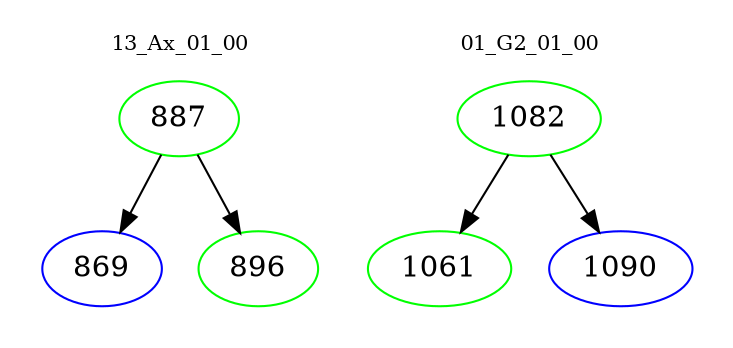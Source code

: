 digraph{
subgraph cluster_0 {
color = white
label = "13_Ax_01_00";
fontsize=10;
T0_887 [label="887", color="green"]
T0_887 -> T0_869 [color="black"]
T0_869 [label="869", color="blue"]
T0_887 -> T0_896 [color="black"]
T0_896 [label="896", color="green"]
}
subgraph cluster_1 {
color = white
label = "01_G2_01_00";
fontsize=10;
T1_1082 [label="1082", color="green"]
T1_1082 -> T1_1061 [color="black"]
T1_1061 [label="1061", color="green"]
T1_1082 -> T1_1090 [color="black"]
T1_1090 [label="1090", color="blue"]
}
}
